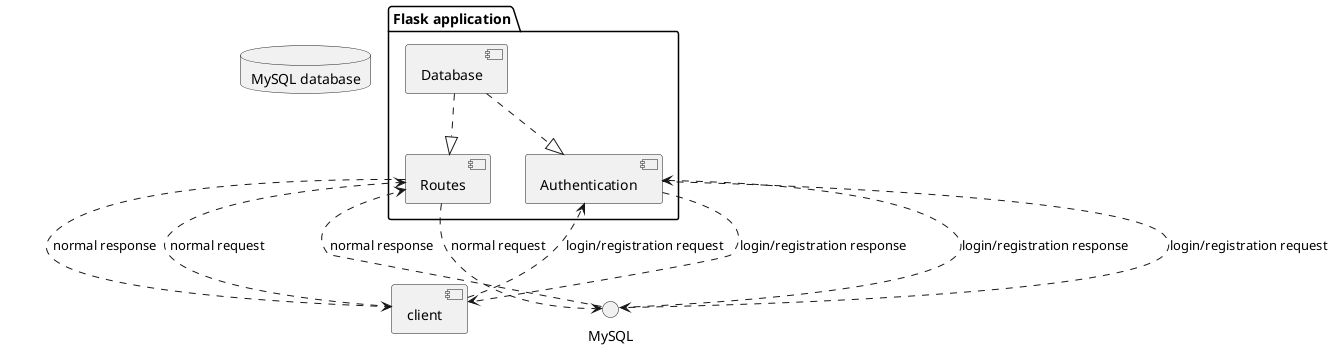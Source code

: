 @startuml

[client]
package "Flask application" as FA{
	[Routes] as R
	[Authentication] as A
	[Database] as D
}
database "MySQL database"{
	
}

D ..|> R
D ..|> A
[client] ..> R : normal request
R ..> MySQL : normal request
MySQL ..> R : normal response
R ..> [client] : normal response

[client] ..> A : login/registration request
A ..> MySQL : login/registration request
MySQL ..> A : login/registration response
A ..> [client] : login/registration response


@enduml
